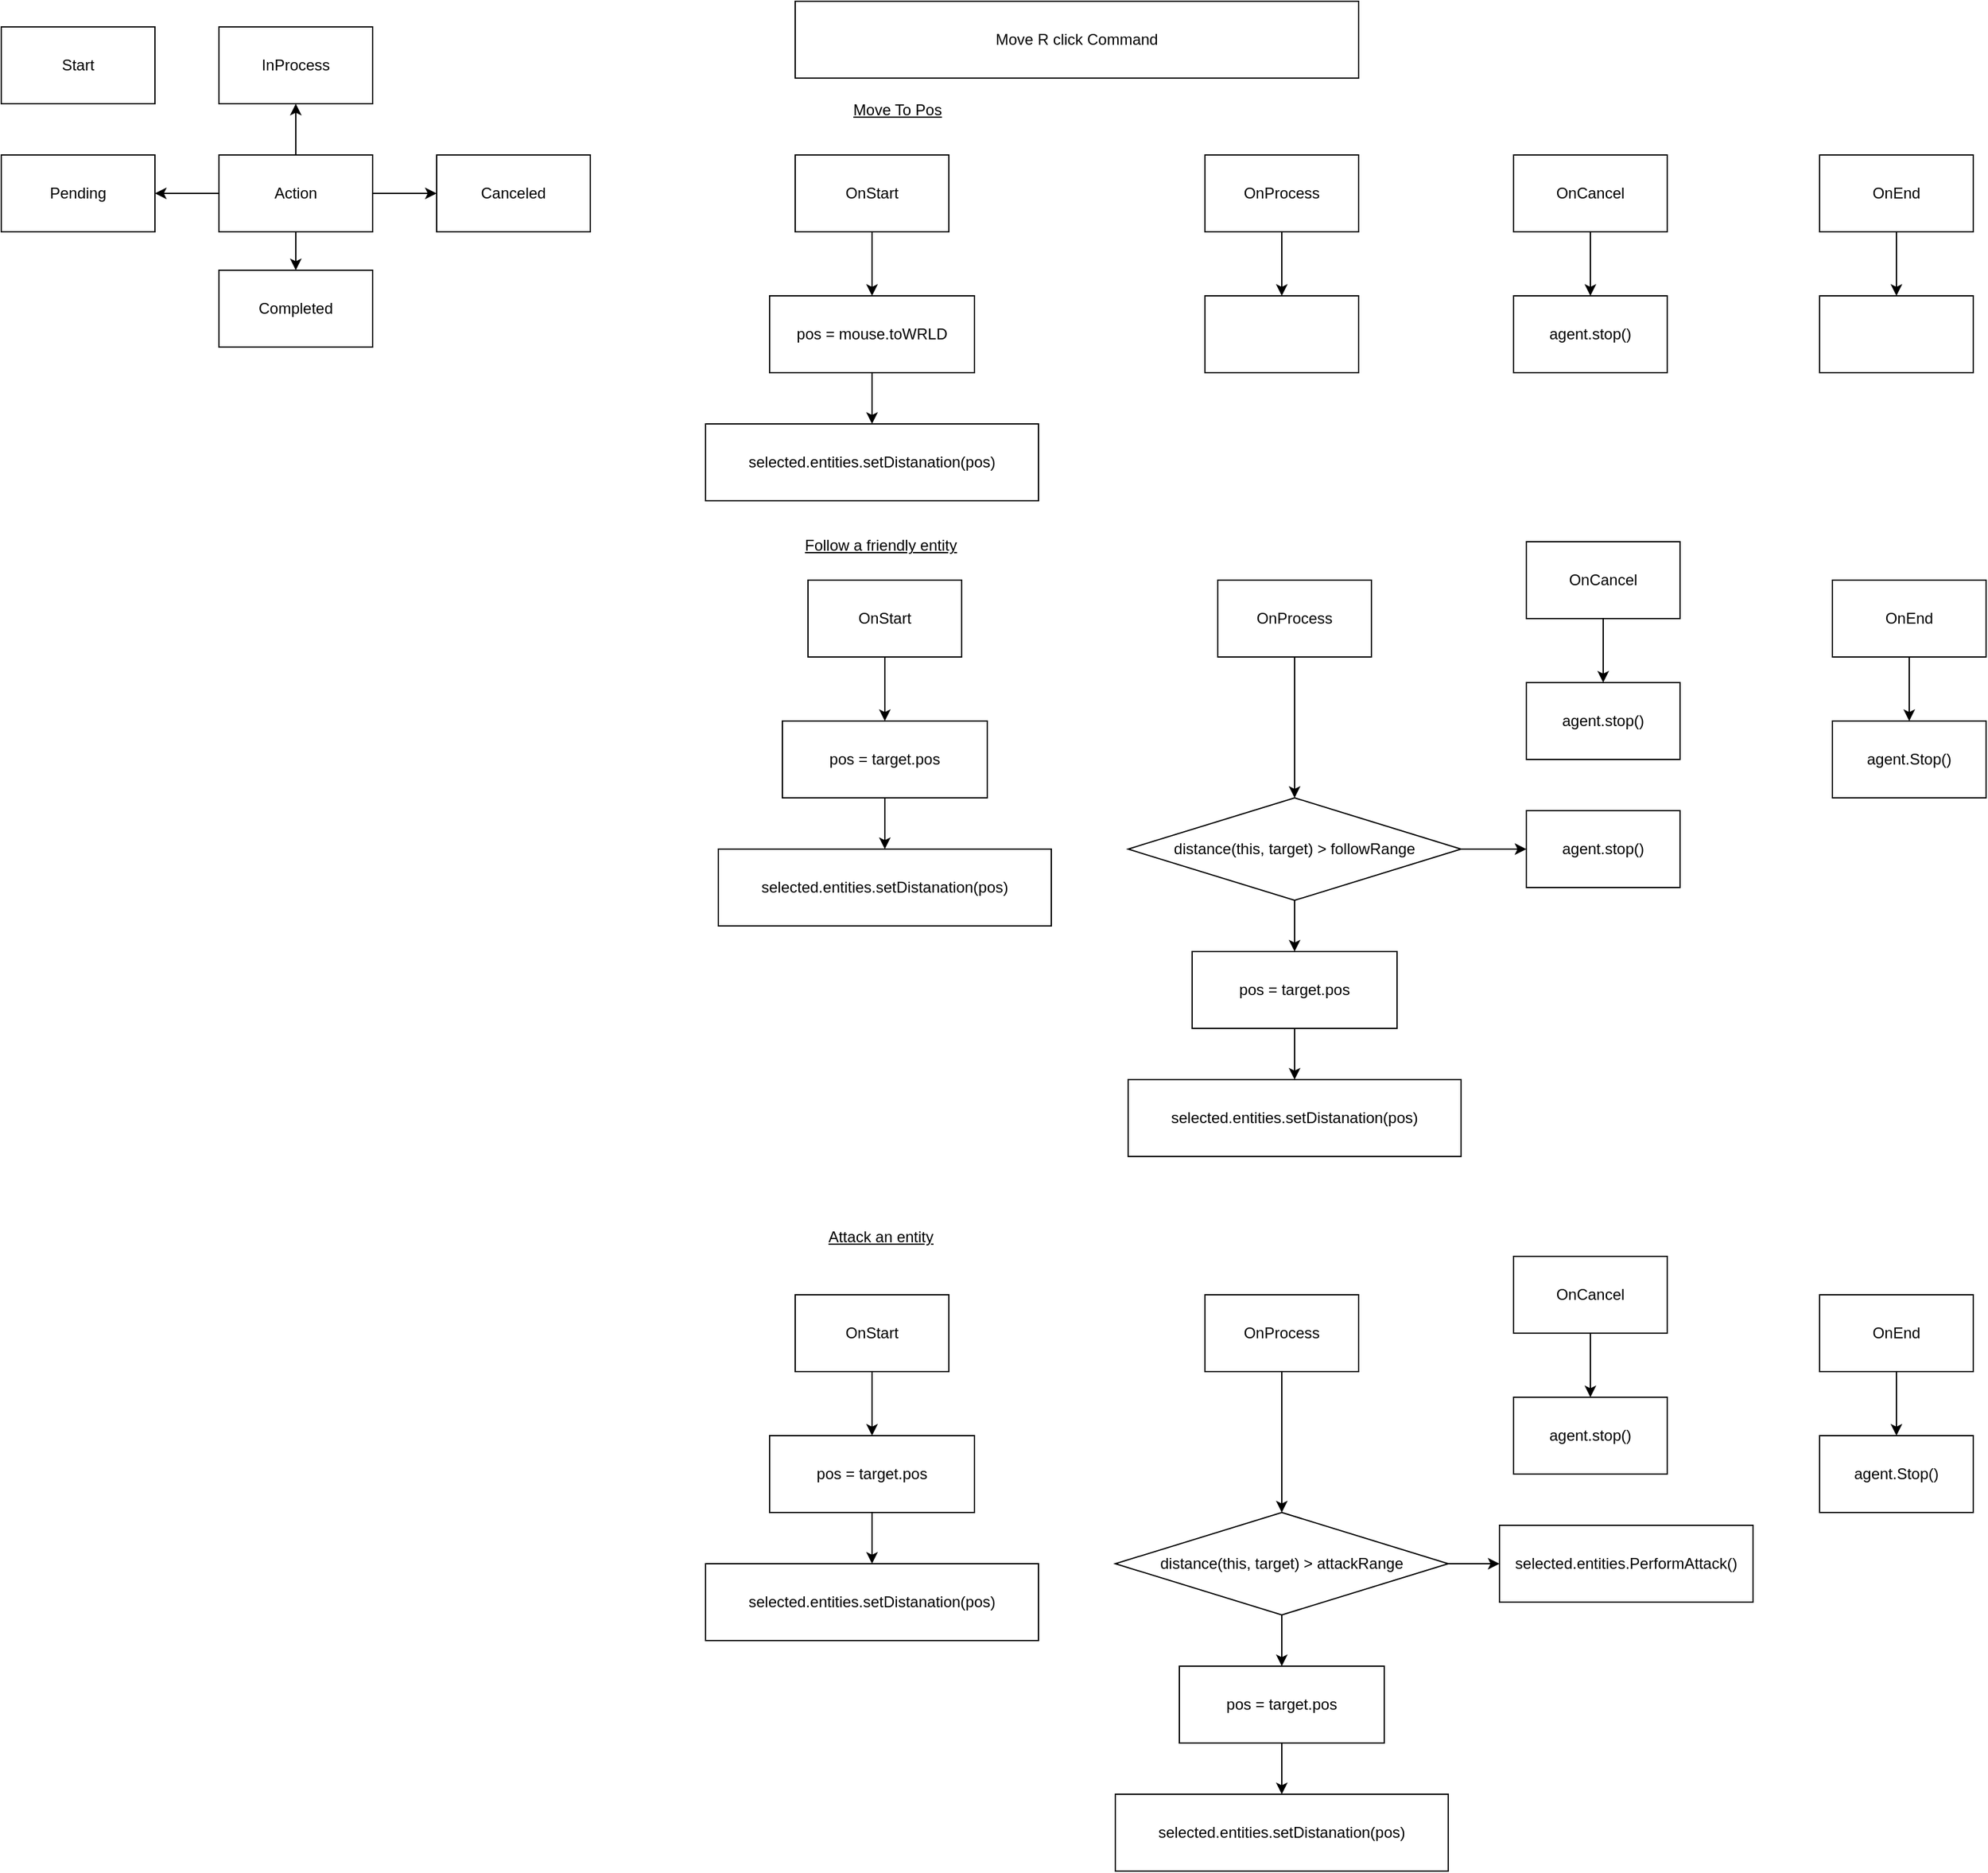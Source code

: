 <mxfile version="21.6.8" type="device" pages="4">
  <diagram name="Страница — 1" id="0CS6aVgDe7TLkQAMkDTk">
    <mxGraphModel dx="1206" dy="750" grid="1" gridSize="10" guides="1" tooltips="1" connect="1" arrows="1" fold="1" page="1" pageScale="1" pageWidth="827" pageHeight="1169" math="0" shadow="0">
      <root>
        <mxCell id="0" />
        <mxCell id="1" parent="0" />
        <mxCell id="WHbIdoZ8hHeM2JxacMuR-3" style="edgeStyle=orthogonalEdgeStyle;rounded=0;orthogonalLoop=1;jettySize=auto;html=1;entryX=0.5;entryY=0;entryDx=0;entryDy=0;" parent="1" source="WHbIdoZ8hHeM2JxacMuR-1" target="WHbIdoZ8hHeM2JxacMuR-2" edge="1">
          <mxGeometry relative="1" as="geometry" />
        </mxCell>
        <mxCell id="WHbIdoZ8hHeM2JxacMuR-5" style="edgeStyle=orthogonalEdgeStyle;rounded=0;orthogonalLoop=1;jettySize=auto;html=1;entryX=0;entryY=0.5;entryDx=0;entryDy=0;" parent="1" source="WHbIdoZ8hHeM2JxacMuR-1" target="WHbIdoZ8hHeM2JxacMuR-4" edge="1">
          <mxGeometry relative="1" as="geometry" />
        </mxCell>
        <mxCell id="WHbIdoZ8hHeM2JxacMuR-7" style="edgeStyle=orthogonalEdgeStyle;rounded=0;orthogonalLoop=1;jettySize=auto;html=1;entryX=1;entryY=0.5;entryDx=0;entryDy=0;" parent="1" source="WHbIdoZ8hHeM2JxacMuR-1" target="WHbIdoZ8hHeM2JxacMuR-6" edge="1">
          <mxGeometry relative="1" as="geometry" />
        </mxCell>
        <mxCell id="WHbIdoZ8hHeM2JxacMuR-9" style="edgeStyle=orthogonalEdgeStyle;rounded=0;orthogonalLoop=1;jettySize=auto;html=1;entryX=0.5;entryY=1;entryDx=0;entryDy=0;" parent="1" source="WHbIdoZ8hHeM2JxacMuR-1" target="WHbIdoZ8hHeM2JxacMuR-8" edge="1">
          <mxGeometry relative="1" as="geometry" />
        </mxCell>
        <mxCell id="WHbIdoZ8hHeM2JxacMuR-1" value="Action" style="rounded=0;whiteSpace=wrap;html=1;" parent="1" vertex="1">
          <mxGeometry x="230" y="140" width="120" height="60" as="geometry" />
        </mxCell>
        <mxCell id="WHbIdoZ8hHeM2JxacMuR-2" value="Completed" style="rounded=0;whiteSpace=wrap;html=1;" parent="1" vertex="1">
          <mxGeometry x="230" y="230" width="120" height="60" as="geometry" />
        </mxCell>
        <mxCell id="WHbIdoZ8hHeM2JxacMuR-4" value="Canceled" style="rounded=0;whiteSpace=wrap;html=1;" parent="1" vertex="1">
          <mxGeometry x="400" y="140" width="120" height="60" as="geometry" />
        </mxCell>
        <mxCell id="WHbIdoZ8hHeM2JxacMuR-6" value="Pending" style="rounded=0;whiteSpace=wrap;html=1;" parent="1" vertex="1">
          <mxGeometry x="60" y="140" width="120" height="60" as="geometry" />
        </mxCell>
        <mxCell id="WHbIdoZ8hHeM2JxacMuR-8" value="InProcess" style="rounded=0;whiteSpace=wrap;html=1;" parent="1" vertex="1">
          <mxGeometry x="230" y="40" width="120" height="60" as="geometry" />
        </mxCell>
        <mxCell id="WHbIdoZ8hHeM2JxacMuR-10" value="Start" style="rounded=0;whiteSpace=wrap;html=1;" parent="1" vertex="1">
          <mxGeometry x="60" y="40" width="120" height="60" as="geometry" />
        </mxCell>
        <mxCell id="WHbIdoZ8hHeM2JxacMuR-13" value="" style="edgeStyle=orthogonalEdgeStyle;rounded=0;orthogonalLoop=1;jettySize=auto;html=1;exitX=0.5;exitY=1;exitDx=0;exitDy=0;" parent="1" source="WHbIdoZ8hHeM2JxacMuR-18" target="WHbIdoZ8hHeM2JxacMuR-12" edge="1">
          <mxGeometry relative="1" as="geometry" />
        </mxCell>
        <mxCell id="WHbIdoZ8hHeM2JxacMuR-11" value="Move R click Command" style="rounded=0;whiteSpace=wrap;html=1;" parent="1" vertex="1">
          <mxGeometry x="680" y="20" width="440" height="60" as="geometry" />
        </mxCell>
        <mxCell id="WHbIdoZ8hHeM2JxacMuR-15" value="" style="edgeStyle=orthogonalEdgeStyle;rounded=0;orthogonalLoop=1;jettySize=auto;html=1;" parent="1" source="WHbIdoZ8hHeM2JxacMuR-12" target="WHbIdoZ8hHeM2JxacMuR-14" edge="1">
          <mxGeometry relative="1" as="geometry" />
        </mxCell>
        <mxCell id="WHbIdoZ8hHeM2JxacMuR-12" value="pos = mouse.toWRLD" style="whiteSpace=wrap;html=1;rounded=0;" parent="1" vertex="1">
          <mxGeometry x="660" y="250" width="160" height="60" as="geometry" />
        </mxCell>
        <mxCell id="WHbIdoZ8hHeM2JxacMuR-14" value="selected.entities.setDistanation(pos)" style="whiteSpace=wrap;html=1;rounded=0;" parent="1" vertex="1">
          <mxGeometry x="610" y="350" width="260" height="60" as="geometry" />
        </mxCell>
        <mxCell id="WHbIdoZ8hHeM2JxacMuR-18" value="OnStart" style="rounded=0;whiteSpace=wrap;html=1;" parent="1" vertex="1">
          <mxGeometry x="680" y="140" width="120" height="60" as="geometry" />
        </mxCell>
        <mxCell id="WHbIdoZ8hHeM2JxacMuR-22" value="" style="edgeStyle=orthogonalEdgeStyle;rounded=0;orthogonalLoop=1;jettySize=auto;html=1;" parent="1" source="WHbIdoZ8hHeM2JxacMuR-20" target="WHbIdoZ8hHeM2JxacMuR-21" edge="1">
          <mxGeometry relative="1" as="geometry" />
        </mxCell>
        <mxCell id="WHbIdoZ8hHeM2JxacMuR-20" value="OnProcess" style="rounded=0;whiteSpace=wrap;html=1;" parent="1" vertex="1">
          <mxGeometry x="1000" y="140" width="120" height="60" as="geometry" />
        </mxCell>
        <mxCell id="WHbIdoZ8hHeM2JxacMuR-21" value="" style="rounded=0;whiteSpace=wrap;html=1;" parent="1" vertex="1">
          <mxGeometry x="1000" y="250" width="120" height="60" as="geometry" />
        </mxCell>
        <mxCell id="WHbIdoZ8hHeM2JxacMuR-28" value="" style="edgeStyle=orthogonalEdgeStyle;rounded=0;orthogonalLoop=1;jettySize=auto;html=1;" parent="1" source="WHbIdoZ8hHeM2JxacMuR-23" target="WHbIdoZ8hHeM2JxacMuR-27" edge="1">
          <mxGeometry relative="1" as="geometry" />
        </mxCell>
        <mxCell id="WHbIdoZ8hHeM2JxacMuR-23" value="OnEnd" style="rounded=0;whiteSpace=wrap;html=1;" parent="1" vertex="1">
          <mxGeometry x="1480" y="140" width="120" height="60" as="geometry" />
        </mxCell>
        <mxCell id="WHbIdoZ8hHeM2JxacMuR-26" value="" style="edgeStyle=orthogonalEdgeStyle;rounded=0;orthogonalLoop=1;jettySize=auto;html=1;" parent="1" source="WHbIdoZ8hHeM2JxacMuR-24" target="WHbIdoZ8hHeM2JxacMuR-25" edge="1">
          <mxGeometry relative="1" as="geometry" />
        </mxCell>
        <mxCell id="WHbIdoZ8hHeM2JxacMuR-24" value="OnCancel" style="rounded=0;whiteSpace=wrap;html=1;" parent="1" vertex="1">
          <mxGeometry x="1241" y="140" width="120" height="60" as="geometry" />
        </mxCell>
        <mxCell id="WHbIdoZ8hHeM2JxacMuR-25" value="agent.stop()" style="rounded=0;whiteSpace=wrap;html=1;" parent="1" vertex="1">
          <mxGeometry x="1241" y="250" width="120" height="60" as="geometry" />
        </mxCell>
        <mxCell id="WHbIdoZ8hHeM2JxacMuR-27" value="" style="rounded=0;whiteSpace=wrap;html=1;" parent="1" vertex="1">
          <mxGeometry x="1480" y="250" width="120" height="60" as="geometry" />
        </mxCell>
        <mxCell id="WHbIdoZ8hHeM2JxacMuR-29" value="" style="edgeStyle=orthogonalEdgeStyle;rounded=0;orthogonalLoop=1;jettySize=auto;html=1;exitX=0.5;exitY=1;exitDx=0;exitDy=0;" parent="1" source="WHbIdoZ8hHeM2JxacMuR-33" target="WHbIdoZ8hHeM2JxacMuR-31" edge="1">
          <mxGeometry relative="1" as="geometry" />
        </mxCell>
        <mxCell id="WHbIdoZ8hHeM2JxacMuR-30" value="" style="edgeStyle=orthogonalEdgeStyle;rounded=0;orthogonalLoop=1;jettySize=auto;html=1;" parent="1" source="WHbIdoZ8hHeM2JxacMuR-31" target="WHbIdoZ8hHeM2JxacMuR-32" edge="1">
          <mxGeometry relative="1" as="geometry" />
        </mxCell>
        <mxCell id="WHbIdoZ8hHeM2JxacMuR-31" value="pos = target.pos" style="whiteSpace=wrap;html=1;rounded=0;" parent="1" vertex="1">
          <mxGeometry x="660" y="1140" width="160" height="60" as="geometry" />
        </mxCell>
        <mxCell id="WHbIdoZ8hHeM2JxacMuR-32" value="selected.entities.setDistanation(pos)" style="whiteSpace=wrap;html=1;rounded=0;" parent="1" vertex="1">
          <mxGeometry x="610" y="1240" width="260" height="60" as="geometry" />
        </mxCell>
        <mxCell id="WHbIdoZ8hHeM2JxacMuR-33" value="OnStart" style="rounded=0;whiteSpace=wrap;html=1;" parent="1" vertex="1">
          <mxGeometry x="680" y="1030" width="120" height="60" as="geometry" />
        </mxCell>
        <mxCell id="WHbIdoZ8hHeM2JxacMuR-48" style="edgeStyle=orthogonalEdgeStyle;rounded=0;orthogonalLoop=1;jettySize=auto;html=1;entryX=0.5;entryY=0;entryDx=0;entryDy=0;" parent="1" source="WHbIdoZ8hHeM2JxacMuR-35" target="WHbIdoZ8hHeM2JxacMuR-46" edge="1">
          <mxGeometry relative="1" as="geometry" />
        </mxCell>
        <mxCell id="WHbIdoZ8hHeM2JxacMuR-35" value="OnProcess" style="rounded=0;whiteSpace=wrap;html=1;" parent="1" vertex="1">
          <mxGeometry x="1000" y="1030" width="120" height="60" as="geometry" />
        </mxCell>
        <mxCell id="WHbIdoZ8hHeM2JxacMuR-36" value="selected.entities.setDistanation(pos)" style="rounded=0;whiteSpace=wrap;html=1;" parent="1" vertex="1">
          <mxGeometry x="930" y="1420" width="260" height="60" as="geometry" />
        </mxCell>
        <mxCell id="WHbIdoZ8hHeM2JxacMuR-37" value="" style="edgeStyle=orthogonalEdgeStyle;rounded=0;orthogonalLoop=1;jettySize=auto;html=1;" parent="1" source="WHbIdoZ8hHeM2JxacMuR-38" target="WHbIdoZ8hHeM2JxacMuR-42" edge="1">
          <mxGeometry relative="1" as="geometry" />
        </mxCell>
        <mxCell id="WHbIdoZ8hHeM2JxacMuR-38" value="OnEnd" style="rounded=0;whiteSpace=wrap;html=1;" parent="1" vertex="1">
          <mxGeometry x="1480" y="1030" width="120" height="60" as="geometry" />
        </mxCell>
        <mxCell id="WHbIdoZ8hHeM2JxacMuR-39" value="" style="edgeStyle=orthogonalEdgeStyle;rounded=0;orthogonalLoop=1;jettySize=auto;html=1;" parent="1" source="WHbIdoZ8hHeM2JxacMuR-40" target="WHbIdoZ8hHeM2JxacMuR-41" edge="1">
          <mxGeometry relative="1" as="geometry" />
        </mxCell>
        <mxCell id="WHbIdoZ8hHeM2JxacMuR-40" value="OnCancel" style="rounded=0;whiteSpace=wrap;html=1;" parent="1" vertex="1">
          <mxGeometry x="1241" y="1000" width="120" height="60" as="geometry" />
        </mxCell>
        <mxCell id="WHbIdoZ8hHeM2JxacMuR-41" value="agent.stop()" style="rounded=0;whiteSpace=wrap;html=1;" parent="1" vertex="1">
          <mxGeometry x="1241" y="1110" width="120" height="60" as="geometry" />
        </mxCell>
        <mxCell id="WHbIdoZ8hHeM2JxacMuR-42" value="agent.Stop()" style="rounded=0;whiteSpace=wrap;html=1;" parent="1" vertex="1">
          <mxGeometry x="1480" y="1140" width="120" height="60" as="geometry" />
        </mxCell>
        <mxCell id="WHbIdoZ8hHeM2JxacMuR-45" value="" style="edgeStyle=orthogonalEdgeStyle;rounded=0;orthogonalLoop=1;jettySize=auto;html=1;" parent="1" source="WHbIdoZ8hHeM2JxacMuR-43" target="WHbIdoZ8hHeM2JxacMuR-36" edge="1">
          <mxGeometry relative="1" as="geometry" />
        </mxCell>
        <mxCell id="WHbIdoZ8hHeM2JxacMuR-43" value="pos = target.pos" style="whiteSpace=wrap;html=1;rounded=0;" parent="1" vertex="1">
          <mxGeometry x="980" y="1320" width="160" height="60" as="geometry" />
        </mxCell>
        <mxCell id="WHbIdoZ8hHeM2JxacMuR-47" style="edgeStyle=orthogonalEdgeStyle;rounded=0;orthogonalLoop=1;jettySize=auto;html=1;entryX=0.5;entryY=0;entryDx=0;entryDy=0;" parent="1" source="WHbIdoZ8hHeM2JxacMuR-46" target="WHbIdoZ8hHeM2JxacMuR-43" edge="1">
          <mxGeometry relative="1" as="geometry" />
        </mxCell>
        <mxCell id="WHbIdoZ8hHeM2JxacMuR-50" value="" style="edgeStyle=orthogonalEdgeStyle;rounded=0;orthogonalLoop=1;jettySize=auto;html=1;" parent="1" source="WHbIdoZ8hHeM2JxacMuR-46" target="WHbIdoZ8hHeM2JxacMuR-49" edge="1">
          <mxGeometry relative="1" as="geometry" />
        </mxCell>
        <mxCell id="WHbIdoZ8hHeM2JxacMuR-46" value="distance(this, target) &amp;gt; attackRange" style="rhombus;whiteSpace=wrap;html=1;" parent="1" vertex="1">
          <mxGeometry x="930" y="1200" width="260" height="80" as="geometry" />
        </mxCell>
        <mxCell id="WHbIdoZ8hHeM2JxacMuR-49" value="selected.entities.PerformAttack()" style="whiteSpace=wrap;html=1;" parent="1" vertex="1">
          <mxGeometry x="1230" y="1210" width="198" height="60" as="geometry" />
        </mxCell>
        <mxCell id="WHbIdoZ8hHeM2JxacMuR-55" value="" style="edgeStyle=orthogonalEdgeStyle;rounded=0;orthogonalLoop=1;jettySize=auto;html=1;exitX=0.5;exitY=1;exitDx=0;exitDy=0;" parent="1" source="WHbIdoZ8hHeM2JxacMuR-59" target="WHbIdoZ8hHeM2JxacMuR-57" edge="1">
          <mxGeometry relative="1" as="geometry" />
        </mxCell>
        <mxCell id="WHbIdoZ8hHeM2JxacMuR-56" value="" style="edgeStyle=orthogonalEdgeStyle;rounded=0;orthogonalLoop=1;jettySize=auto;html=1;" parent="1" source="WHbIdoZ8hHeM2JxacMuR-57" target="WHbIdoZ8hHeM2JxacMuR-58" edge="1">
          <mxGeometry relative="1" as="geometry" />
        </mxCell>
        <mxCell id="WHbIdoZ8hHeM2JxacMuR-57" value="pos = target.pos" style="whiteSpace=wrap;html=1;rounded=0;" parent="1" vertex="1">
          <mxGeometry x="670" y="582" width="160" height="60" as="geometry" />
        </mxCell>
        <mxCell id="WHbIdoZ8hHeM2JxacMuR-58" value="selected.entities.setDistanation(pos)" style="whiteSpace=wrap;html=1;rounded=0;" parent="1" vertex="1">
          <mxGeometry x="620" y="682" width="260" height="60" as="geometry" />
        </mxCell>
        <mxCell id="WHbIdoZ8hHeM2JxacMuR-59" value="OnStart" style="rounded=0;whiteSpace=wrap;html=1;" parent="1" vertex="1">
          <mxGeometry x="690" y="472" width="120" height="60" as="geometry" />
        </mxCell>
        <mxCell id="WHbIdoZ8hHeM2JxacMuR-60" style="edgeStyle=orthogonalEdgeStyle;rounded=0;orthogonalLoop=1;jettySize=auto;html=1;entryX=0.5;entryY=0;entryDx=0;entryDy=0;" parent="1" source="WHbIdoZ8hHeM2JxacMuR-61" target="WHbIdoZ8hHeM2JxacMuR-73" edge="1">
          <mxGeometry relative="1" as="geometry" />
        </mxCell>
        <mxCell id="WHbIdoZ8hHeM2JxacMuR-61" value="OnProcess" style="rounded=0;whiteSpace=wrap;html=1;" parent="1" vertex="1">
          <mxGeometry x="1010" y="472" width="120" height="60" as="geometry" />
        </mxCell>
        <mxCell id="WHbIdoZ8hHeM2JxacMuR-62" value="selected.entities.setDistanation(pos)" style="rounded=0;whiteSpace=wrap;html=1;" parent="1" vertex="1">
          <mxGeometry x="940" y="862" width="260" height="60" as="geometry" />
        </mxCell>
        <mxCell id="WHbIdoZ8hHeM2JxacMuR-63" value="" style="edgeStyle=orthogonalEdgeStyle;rounded=0;orthogonalLoop=1;jettySize=auto;html=1;" parent="1" source="WHbIdoZ8hHeM2JxacMuR-64" target="WHbIdoZ8hHeM2JxacMuR-68" edge="1">
          <mxGeometry relative="1" as="geometry" />
        </mxCell>
        <mxCell id="WHbIdoZ8hHeM2JxacMuR-64" value="OnEnd" style="rounded=0;whiteSpace=wrap;html=1;" parent="1" vertex="1">
          <mxGeometry x="1490" y="472" width="120" height="60" as="geometry" />
        </mxCell>
        <mxCell id="WHbIdoZ8hHeM2JxacMuR-65" value="" style="edgeStyle=orthogonalEdgeStyle;rounded=0;orthogonalLoop=1;jettySize=auto;html=1;" parent="1" source="WHbIdoZ8hHeM2JxacMuR-66" target="WHbIdoZ8hHeM2JxacMuR-67" edge="1">
          <mxGeometry relative="1" as="geometry" />
        </mxCell>
        <mxCell id="WHbIdoZ8hHeM2JxacMuR-66" value="OnCancel" style="rounded=0;whiteSpace=wrap;html=1;" parent="1" vertex="1">
          <mxGeometry x="1251" y="442" width="120" height="60" as="geometry" />
        </mxCell>
        <mxCell id="WHbIdoZ8hHeM2JxacMuR-67" value="agent.stop()" style="rounded=0;whiteSpace=wrap;html=1;" parent="1" vertex="1">
          <mxGeometry x="1251" y="552" width="120" height="60" as="geometry" />
        </mxCell>
        <mxCell id="WHbIdoZ8hHeM2JxacMuR-68" value="agent.Stop()" style="rounded=0;whiteSpace=wrap;html=1;" parent="1" vertex="1">
          <mxGeometry x="1490" y="582" width="120" height="60" as="geometry" />
        </mxCell>
        <mxCell id="WHbIdoZ8hHeM2JxacMuR-69" value="" style="edgeStyle=orthogonalEdgeStyle;rounded=0;orthogonalLoop=1;jettySize=auto;html=1;" parent="1" source="WHbIdoZ8hHeM2JxacMuR-70" target="WHbIdoZ8hHeM2JxacMuR-62" edge="1">
          <mxGeometry relative="1" as="geometry" />
        </mxCell>
        <mxCell id="WHbIdoZ8hHeM2JxacMuR-70" value="pos = target.pos" style="whiteSpace=wrap;html=1;rounded=0;" parent="1" vertex="1">
          <mxGeometry x="990" y="762" width="160" height="60" as="geometry" />
        </mxCell>
        <mxCell id="WHbIdoZ8hHeM2JxacMuR-71" style="edgeStyle=orthogonalEdgeStyle;rounded=0;orthogonalLoop=1;jettySize=auto;html=1;entryX=0.5;entryY=0;entryDx=0;entryDy=0;" parent="1" source="WHbIdoZ8hHeM2JxacMuR-73" target="WHbIdoZ8hHeM2JxacMuR-70" edge="1">
          <mxGeometry relative="1" as="geometry" />
        </mxCell>
        <mxCell id="WHbIdoZ8hHeM2JxacMuR-72" value="" style="edgeStyle=orthogonalEdgeStyle;rounded=0;orthogonalLoop=1;jettySize=auto;html=1;" parent="1" source="WHbIdoZ8hHeM2JxacMuR-73" target="WHbIdoZ8hHeM2JxacMuR-74" edge="1">
          <mxGeometry relative="1" as="geometry" />
        </mxCell>
        <mxCell id="WHbIdoZ8hHeM2JxacMuR-73" value="distance(this, target) &amp;gt; followRange" style="rhombus;whiteSpace=wrap;html=1;" parent="1" vertex="1">
          <mxGeometry x="940" y="642" width="260" height="80" as="geometry" />
        </mxCell>
        <mxCell id="WHbIdoZ8hHeM2JxacMuR-74" value="agent.stop()" style="whiteSpace=wrap;html=1;" parent="1" vertex="1">
          <mxGeometry x="1251" y="652" width="120" height="60" as="geometry" />
        </mxCell>
        <mxCell id="WHbIdoZ8hHeM2JxacMuR-76" value="&lt;u&gt;Move To Pos&lt;/u&gt;" style="text;html=1;strokeColor=none;fillColor=none;align=center;verticalAlign=middle;whiteSpace=wrap;rounded=0;glass=0;shadow=0;" parent="1" vertex="1">
          <mxGeometry x="680" y="90" width="160" height="30" as="geometry" />
        </mxCell>
        <mxCell id="WHbIdoZ8hHeM2JxacMuR-77" value="&lt;u&gt;Follow a friendly entity&lt;/u&gt;" style="text;html=1;strokeColor=none;fillColor=none;align=center;verticalAlign=middle;whiteSpace=wrap;rounded=0;glass=0;shadow=0;" parent="1" vertex="1">
          <mxGeometry x="667" y="430" width="160" height="30" as="geometry" />
        </mxCell>
        <mxCell id="WHbIdoZ8hHeM2JxacMuR-78" value="&lt;u&gt;Attack an entity&lt;/u&gt;" style="text;html=1;strokeColor=none;fillColor=none;align=center;verticalAlign=middle;whiteSpace=wrap;rounded=0;glass=0;shadow=0;" parent="1" vertex="1">
          <mxGeometry x="667" y="970" width="160" height="30" as="geometry" />
        </mxCell>
      </root>
    </mxGraphModel>
  </diagram>
  <diagram id="wwnZzSAJYGxHa0kfWmMJ" name="Страница — 2">
    <mxGraphModel dx="1221" dy="765" grid="1" gridSize="10" guides="1" tooltips="1" connect="1" arrows="1" fold="1" page="1" pageScale="1" pageWidth="827" pageHeight="1169" math="0" shadow="0">
      <root>
        <mxCell id="0" />
        <mxCell id="1" parent="0" />
        <mxCell id="u9uwZatgOSRAyrDssE4s-1" value="Entity" style="swimlane;fontStyle=1;align=center;verticalAlign=top;childLayout=stackLayout;horizontal=1;startSize=26;horizontalStack=0;resizeParent=1;resizeParentMax=0;resizeLast=0;collapsible=1;marginBottom=0;whiteSpace=wrap;html=1;" vertex="1" parent="1">
          <mxGeometry x="390" y="340" width="160" height="86" as="geometry" />
        </mxCell>
        <mxCell id="u9uwZatgOSRAyrDssE4s-2" value="+ field: type" style="text;strokeColor=none;fillColor=none;align=left;verticalAlign=top;spacingLeft=4;spacingRight=4;overflow=hidden;rotatable=0;points=[[0,0.5],[1,0.5]];portConstraint=eastwest;whiteSpace=wrap;html=1;" vertex="1" parent="u9uwZatgOSRAyrDssE4s-1">
          <mxGeometry y="26" width="160" height="26" as="geometry" />
        </mxCell>
        <mxCell id="u9uwZatgOSRAyrDssE4s-3" value="" style="line;strokeWidth=1;fillColor=none;align=left;verticalAlign=middle;spacingTop=-1;spacingLeft=3;spacingRight=3;rotatable=0;labelPosition=right;points=[];portConstraint=eastwest;strokeColor=inherit;" vertex="1" parent="u9uwZatgOSRAyrDssE4s-1">
          <mxGeometry y="52" width="160" height="8" as="geometry" />
        </mxCell>
        <mxCell id="u9uwZatgOSRAyrDssE4s-4" value="+ method(type): type" style="text;strokeColor=none;fillColor=none;align=left;verticalAlign=top;spacingLeft=4;spacingRight=4;overflow=hidden;rotatable=0;points=[[0,0.5],[1,0.5]];portConstraint=eastwest;whiteSpace=wrap;html=1;" vertex="1" parent="u9uwZatgOSRAyrDssE4s-1">
          <mxGeometry y="60" width="160" height="26" as="geometry" />
        </mxCell>
        <mxCell id="u9uwZatgOSRAyrDssE4s-5" value="1" style="endArrow=open;html=1;endSize=12;startArrow=diamondThin;startSize=14;startFill=1;edgeStyle=orthogonalEdgeStyle;align=left;verticalAlign=bottom;rounded=0;" edge="1" parent="1" source="u9uwZatgOSRAyrDssE4s-1" target="u9uwZatgOSRAyrDssE4s-10">
          <mxGeometry x="-0.889" y="-7" relative="1" as="geometry">
            <mxPoint x="300" y="268" as="sourcePoint" />
            <mxPoint x="250" y="100" as="targetPoint" />
            <Array as="points">
              <mxPoint x="280" y="155" />
              <mxPoint x="280" y="148" />
            </Array>
            <mxPoint as="offset" />
          </mxGeometry>
        </mxCell>
        <mxCell id="u9uwZatgOSRAyrDssE4s-10" value="Stats" style="swimlane;fontStyle=0;childLayout=stackLayout;horizontal=1;startSize=26;fillColor=none;horizontalStack=0;resizeParent=1;resizeParentMax=0;resizeLast=0;collapsible=1;marginBottom=0;whiteSpace=wrap;html=1;" vertex="1" parent="1">
          <mxGeometry x="20" y="340" width="140" height="104" as="geometry" />
        </mxCell>
        <mxCell id="u9uwZatgOSRAyrDssE4s-11" value="+ field: type" style="text;strokeColor=none;fillColor=none;align=left;verticalAlign=top;spacingLeft=4;spacingRight=4;overflow=hidden;rotatable=0;points=[[0,0.5],[1,0.5]];portConstraint=eastwest;whiteSpace=wrap;html=1;" vertex="1" parent="u9uwZatgOSRAyrDssE4s-10">
          <mxGeometry y="26" width="140" height="26" as="geometry" />
        </mxCell>
        <mxCell id="u9uwZatgOSRAyrDssE4s-12" value="+ field: type" style="text;strokeColor=none;fillColor=none;align=left;verticalAlign=top;spacingLeft=4;spacingRight=4;overflow=hidden;rotatable=0;points=[[0,0.5],[1,0.5]];portConstraint=eastwest;whiteSpace=wrap;html=1;" vertex="1" parent="u9uwZatgOSRAyrDssE4s-10">
          <mxGeometry y="52" width="140" height="26" as="geometry" />
        </mxCell>
        <mxCell id="u9uwZatgOSRAyrDssE4s-13" value="+ field: type" style="text;strokeColor=none;fillColor=none;align=left;verticalAlign=top;spacingLeft=4;spacingRight=4;overflow=hidden;rotatable=0;points=[[0,0.5],[1,0.5]];portConstraint=eastwest;whiteSpace=wrap;html=1;" vertex="1" parent="u9uwZatgOSRAyrDssE4s-10">
          <mxGeometry y="78" width="140" height="26" as="geometry" />
        </mxCell>
        <mxCell id="f7jLEnil-corrRQRoGXD-1" value="Extends" style="endArrow=block;endSize=16;endFill=0;html=1;rounded=0;" edge="1" parent="1" source="f7jLEnil-corrRQRoGXD-2" target="u9uwZatgOSRAyrDssE4s-1">
          <mxGeometry width="160" relative="1" as="geometry">
            <mxPoint x="760" y="150" as="sourcePoint" />
            <mxPoint x="780" y="160" as="targetPoint" />
          </mxGeometry>
        </mxCell>
        <mxCell id="f7jLEnil-corrRQRoGXD-2" value="Hero" style="swimlane;fontStyle=1;align=center;verticalAlign=top;childLayout=stackLayout;horizontal=1;startSize=26;horizontalStack=0;resizeParent=1;resizeParentMax=0;resizeLast=0;collapsible=1;marginBottom=0;whiteSpace=wrap;html=1;" vertex="1" parent="1">
          <mxGeometry x="700" y="140" width="160" height="86" as="geometry" />
        </mxCell>
        <mxCell id="f7jLEnil-corrRQRoGXD-3" value="+ field: type" style="text;strokeColor=none;fillColor=none;align=left;verticalAlign=top;spacingLeft=4;spacingRight=4;overflow=hidden;rotatable=0;points=[[0,0.5],[1,0.5]];portConstraint=eastwest;whiteSpace=wrap;html=1;" vertex="1" parent="f7jLEnil-corrRQRoGXD-2">
          <mxGeometry y="26" width="160" height="26" as="geometry" />
        </mxCell>
        <mxCell id="f7jLEnil-corrRQRoGXD-4" value="" style="line;strokeWidth=1;fillColor=none;align=left;verticalAlign=middle;spacingTop=-1;spacingLeft=3;spacingRight=3;rotatable=0;labelPosition=right;points=[];portConstraint=eastwest;strokeColor=inherit;" vertex="1" parent="f7jLEnil-corrRQRoGXD-2">
          <mxGeometry y="52" width="160" height="8" as="geometry" />
        </mxCell>
        <mxCell id="f7jLEnil-corrRQRoGXD-5" value="+ method(type): type" style="text;strokeColor=none;fillColor=none;align=left;verticalAlign=top;spacingLeft=4;spacingRight=4;overflow=hidden;rotatable=0;points=[[0,0.5],[1,0.5]];portConstraint=eastwest;whiteSpace=wrap;html=1;" vertex="1" parent="f7jLEnil-corrRQRoGXD-2">
          <mxGeometry y="60" width="160" height="26" as="geometry" />
        </mxCell>
        <mxCell id="f7jLEnil-corrRQRoGXD-6" value="Creep" style="swimlane;fontStyle=1;align=center;verticalAlign=top;childLayout=stackLayout;horizontal=1;startSize=26;horizontalStack=0;resizeParent=1;resizeParentMax=0;resizeLast=0;collapsible=1;marginBottom=0;whiteSpace=wrap;html=1;" vertex="1" parent="1">
          <mxGeometry x="700" y="270" width="160" height="86" as="geometry" />
        </mxCell>
        <mxCell id="f7jLEnil-corrRQRoGXD-7" value="+ field: type" style="text;strokeColor=none;fillColor=none;align=left;verticalAlign=top;spacingLeft=4;spacingRight=4;overflow=hidden;rotatable=0;points=[[0,0.5],[1,0.5]];portConstraint=eastwest;whiteSpace=wrap;html=1;" vertex="1" parent="f7jLEnil-corrRQRoGXD-6">
          <mxGeometry y="26" width="160" height="26" as="geometry" />
        </mxCell>
        <mxCell id="f7jLEnil-corrRQRoGXD-8" value="" style="line;strokeWidth=1;fillColor=none;align=left;verticalAlign=middle;spacingTop=-1;spacingLeft=3;spacingRight=3;rotatable=0;labelPosition=right;points=[];portConstraint=eastwest;strokeColor=inherit;" vertex="1" parent="f7jLEnil-corrRQRoGXD-6">
          <mxGeometry y="52" width="160" height="8" as="geometry" />
        </mxCell>
        <mxCell id="f7jLEnil-corrRQRoGXD-9" value="+ method(type): type" style="text;strokeColor=none;fillColor=none;align=left;verticalAlign=top;spacingLeft=4;spacingRight=4;overflow=hidden;rotatable=0;points=[[0,0.5],[1,0.5]];portConstraint=eastwest;whiteSpace=wrap;html=1;" vertex="1" parent="f7jLEnil-corrRQRoGXD-6">
          <mxGeometry y="60" width="160" height="26" as="geometry" />
        </mxCell>
        <mxCell id="f7jLEnil-corrRQRoGXD-10" value="Neutral Creep" style="swimlane;fontStyle=1;align=center;verticalAlign=top;childLayout=stackLayout;horizontal=1;startSize=26;horizontalStack=0;resizeParent=1;resizeParentMax=0;resizeLast=0;collapsible=1;marginBottom=0;whiteSpace=wrap;html=1;" vertex="1" parent="1">
          <mxGeometry x="700" y="400" width="160" height="86" as="geometry" />
        </mxCell>
        <mxCell id="f7jLEnil-corrRQRoGXD-11" value="+ field: type" style="text;strokeColor=none;fillColor=none;align=left;verticalAlign=top;spacingLeft=4;spacingRight=4;overflow=hidden;rotatable=0;points=[[0,0.5],[1,0.5]];portConstraint=eastwest;whiteSpace=wrap;html=1;" vertex="1" parent="f7jLEnil-corrRQRoGXD-10">
          <mxGeometry y="26" width="160" height="26" as="geometry" />
        </mxCell>
        <mxCell id="f7jLEnil-corrRQRoGXD-12" value="" style="line;strokeWidth=1;fillColor=none;align=left;verticalAlign=middle;spacingTop=-1;spacingLeft=3;spacingRight=3;rotatable=0;labelPosition=right;points=[];portConstraint=eastwest;strokeColor=inherit;" vertex="1" parent="f7jLEnil-corrRQRoGXD-10">
          <mxGeometry y="52" width="160" height="8" as="geometry" />
        </mxCell>
        <mxCell id="f7jLEnil-corrRQRoGXD-13" value="+ method(type): type" style="text;strokeColor=none;fillColor=none;align=left;verticalAlign=top;spacingLeft=4;spacingRight=4;overflow=hidden;rotatable=0;points=[[0,0.5],[1,0.5]];portConstraint=eastwest;whiteSpace=wrap;html=1;" vertex="1" parent="f7jLEnil-corrRQRoGXD-10">
          <mxGeometry y="60" width="160" height="26" as="geometry" />
        </mxCell>
        <mxCell id="f7jLEnil-corrRQRoGXD-14" value="Building" style="swimlane;fontStyle=1;align=center;verticalAlign=top;childLayout=stackLayout;horizontal=1;startSize=26;horizontalStack=0;resizeParent=1;resizeParentMax=0;resizeLast=0;collapsible=1;marginBottom=0;whiteSpace=wrap;html=1;" vertex="1" parent="1">
          <mxGeometry x="700" y="530" width="160" height="86" as="geometry" />
        </mxCell>
        <mxCell id="f7jLEnil-corrRQRoGXD-15" value="+ field: type" style="text;strokeColor=none;fillColor=none;align=left;verticalAlign=top;spacingLeft=4;spacingRight=4;overflow=hidden;rotatable=0;points=[[0,0.5],[1,0.5]];portConstraint=eastwest;whiteSpace=wrap;html=1;" vertex="1" parent="f7jLEnil-corrRQRoGXD-14">
          <mxGeometry y="26" width="160" height="26" as="geometry" />
        </mxCell>
        <mxCell id="f7jLEnil-corrRQRoGXD-16" value="" style="line;strokeWidth=1;fillColor=none;align=left;verticalAlign=middle;spacingTop=-1;spacingLeft=3;spacingRight=3;rotatable=0;labelPosition=right;points=[];portConstraint=eastwest;strokeColor=inherit;" vertex="1" parent="f7jLEnil-corrRQRoGXD-14">
          <mxGeometry y="52" width="160" height="8" as="geometry" />
        </mxCell>
        <mxCell id="f7jLEnil-corrRQRoGXD-17" value="+ method(type): type" style="text;strokeColor=none;fillColor=none;align=left;verticalAlign=top;spacingLeft=4;spacingRight=4;overflow=hidden;rotatable=0;points=[[0,0.5],[1,0.5]];portConstraint=eastwest;whiteSpace=wrap;html=1;" vertex="1" parent="f7jLEnil-corrRQRoGXD-14">
          <mxGeometry y="60" width="160" height="26" as="geometry" />
        </mxCell>
        <mxCell id="f7jLEnil-corrRQRoGXD-18" value="Extends" style="endArrow=block;endSize=16;endFill=0;html=1;rounded=0;" edge="1" parent="1" source="f7jLEnil-corrRQRoGXD-6" target="u9uwZatgOSRAyrDssE4s-1">
          <mxGeometry width="160" relative="1" as="geometry">
            <mxPoint x="710" y="193" as="sourcePoint" />
            <mxPoint x="580" y="193" as="targetPoint" />
          </mxGeometry>
        </mxCell>
        <mxCell id="f7jLEnil-corrRQRoGXD-20" value="Extends" style="endArrow=block;endSize=16;endFill=0;html=1;rounded=0;" edge="1" parent="1" source="f7jLEnil-corrRQRoGXD-10" target="u9uwZatgOSRAyrDssE4s-1">
          <mxGeometry width="160" relative="1" as="geometry">
            <mxPoint x="660" y="368" as="sourcePoint" />
            <mxPoint x="530" y="310" as="targetPoint" />
          </mxGeometry>
        </mxCell>
        <mxCell id="f7jLEnil-corrRQRoGXD-21" value="Extends" style="endArrow=block;endSize=16;endFill=0;html=1;rounded=0;" edge="1" parent="1" source="f7jLEnil-corrRQRoGXD-14" target="u9uwZatgOSRAyrDssE4s-1">
          <mxGeometry width="160" relative="1" as="geometry">
            <mxPoint x="710" y="438" as="sourcePoint" />
            <mxPoint x="560" y="408" as="targetPoint" />
          </mxGeometry>
        </mxCell>
      </root>
    </mxGraphModel>
  </diagram>
  <diagram id="YScNigIK8fuMTuVfwM4a" name="Страница — 3">
    <mxGraphModel dx="1221" dy="765" grid="1" gridSize="10" guides="1" tooltips="1" connect="1" arrows="1" fold="1" page="1" pageScale="1" pageWidth="827" pageHeight="1169" math="0" shadow="0">
      <root>
        <mxCell id="0" />
        <mxCell id="1" parent="0" />
        <mxCell id="XpJxBeeWrz0bOvfKlbJ3-1" value="" style="rounded=0;whiteSpace=wrap;html=1;" vertex="1" parent="1">
          <mxGeometry y="220" width="120" height="270" as="geometry" />
        </mxCell>
        <mxCell id="XpJxBeeWrz0bOvfKlbJ3-4" value="DECK" style="text;html=1;strokeColor=none;fillColor=none;align=center;verticalAlign=middle;whiteSpace=wrap;rounded=0;" vertex="1" parent="1">
          <mxGeometry y="190" width="60" height="30" as="geometry" />
        </mxCell>
        <mxCell id="XpJxBeeWrz0bOvfKlbJ3-5" value="" style="rounded=0;whiteSpace=wrap;html=1;" vertex="1" parent="1">
          <mxGeometry x="220" y="220" width="120" height="270" as="geometry" />
        </mxCell>
        <mxCell id="XpJxBeeWrz0bOvfKlbJ3-6" value="UNITS" style="text;html=1;strokeColor=none;fillColor=none;align=center;verticalAlign=middle;whiteSpace=wrap;rounded=0;" vertex="1" parent="1">
          <mxGeometry x="220" y="190" width="60" height="30" as="geometry" />
        </mxCell>
        <mxCell id="XpJxBeeWrz0bOvfKlbJ3-7" value="" style="rounded=0;whiteSpace=wrap;html=1;" vertex="1" parent="1">
          <mxGeometry x="450" y="220" width="120" height="270" as="geometry" />
        </mxCell>
        <mxCell id="XpJxBeeWrz0bOvfKlbJ3-8" value="PROJECTILES" style="text;html=1;strokeColor=none;fillColor=none;align=center;verticalAlign=middle;whiteSpace=wrap;rounded=0;" vertex="1" parent="1">
          <mxGeometry x="460" y="190" width="60" height="30" as="geometry" />
        </mxCell>
        <mxCell id="XpJxBeeWrz0bOvfKlbJ3-11" value="Deck 1" style="rounded=0;whiteSpace=wrap;html=1;" vertex="1" parent="1">
          <mxGeometry x="10" y="240" width="120" height="60" as="geometry" />
        </mxCell>
        <mxCell id="XpJxBeeWrz0bOvfKlbJ3-12" value="Deck 2" style="rounded=0;whiteSpace=wrap;html=1;" vertex="1" parent="1">
          <mxGeometry x="10" y="320" width="120" height="60" as="geometry" />
        </mxCell>
        <mxCell id="XpJxBeeWrz0bOvfKlbJ3-13" value="Unit net_id" style="rounded=0;whiteSpace=wrap;html=1;" vertex="1" parent="1">
          <mxGeometry x="230" y="240" width="120" height="60" as="geometry" />
        </mxCell>
        <mxCell id="XpJxBeeWrz0bOvfKlbJ3-14" value="Unit net_id" style="rounded=0;whiteSpace=wrap;html=1;" vertex="1" parent="1">
          <mxGeometry x="230" y="320" width="120" height="60" as="geometry" />
        </mxCell>
        <mxCell id="XpJxBeeWrz0bOvfKlbJ3-15" value="Unit net_id" style="rounded=0;whiteSpace=wrap;html=1;" vertex="1" parent="1">
          <mxGeometry x="460" y="240" width="120" height="60" as="geometry" />
        </mxCell>
        <mxCell id="XpJxBeeWrz0bOvfKlbJ3-16" value="Unit net_id" style="rounded=0;whiteSpace=wrap;html=1;" vertex="1" parent="1">
          <mxGeometry x="460" y="320" width="120" height="60" as="geometry" />
        </mxCell>
      </root>
    </mxGraphModel>
  </diagram>
  <diagram id="B66PGQ_UUUJdcgf2W5qH" name="Крестики Нолики">
    <mxGraphModel dx="1206" dy="750" grid="1" gridSize="10" guides="1" tooltips="1" connect="1" arrows="1" fold="1" page="1" pageScale="1" pageWidth="827" pageHeight="1169" math="0" shadow="0">
      <root>
        <mxCell id="0" />
        <mxCell id="1" parent="0" />
        <mxCell id="kOHM4qEImF9UZXMbz8hl-1" value="&lt;h1&gt;Крестики нолики: игра на C#&lt;/h1&gt;" style="text;html=1;strokeColor=none;fillColor=none;spacing=5;spacingTop=-20;whiteSpace=wrap;overflow=hidden;rounded=0;" parent="1" vertex="1">
          <mxGeometry x="40" y="20" width="350" height="120" as="geometry" />
        </mxCell>
        <mxCell id="kOHM4qEImF9UZXMbz8hl-8" style="edgeStyle=orthogonalEdgeStyle;rounded=0;orthogonalLoop=1;jettySize=auto;html=1;entryX=0.5;entryY=0;entryDx=0;entryDy=0;" parent="1" source="kOHM4qEImF9UZXMbz8hl-2" target="kOHM4qEImF9UZXMbz8hl-7" edge="1">
          <mxGeometry relative="1" as="geometry" />
        </mxCell>
        <mxCell id="kOHM4qEImF9UZXMbz8hl-2" value="Подключение к серверу" style="rounded=0;whiteSpace=wrap;html=1;" parent="1" vertex="1">
          <mxGeometry x="90" y="260" width="120" height="60" as="geometry" />
        </mxCell>
        <mxCell id="kOHM4qEImF9UZXMbz8hl-3" value="&lt;h1&gt;Игрок 1&lt;/h1&gt;" style="text;html=1;strokeColor=none;fillColor=none;spacing=5;spacingTop=-20;whiteSpace=wrap;overflow=hidden;rounded=0;" parent="1" vertex="1">
          <mxGeometry x="100" y="210" width="190" height="40" as="geometry" />
        </mxCell>
        <mxCell id="kOHM4qEImF9UZXMbz8hl-10" style="edgeStyle=orthogonalEdgeStyle;rounded=0;orthogonalLoop=1;jettySize=auto;html=1;entryX=0.5;entryY=0;entryDx=0;entryDy=0;" parent="1" source="kOHM4qEImF9UZXMbz8hl-4" target="kOHM4qEImF9UZXMbz8hl-6" edge="1">
          <mxGeometry relative="1" as="geometry" />
        </mxCell>
        <mxCell id="kOHM4qEImF9UZXMbz8hl-4" value="Поиск оппонента" style="rounded=0;whiteSpace=wrap;html=1;" parent="1" vertex="1">
          <mxGeometry x="90" y="440" width="120" height="60" as="geometry" />
        </mxCell>
        <mxCell id="kOHM4qEImF9UZXMbz8hl-12" style="edgeStyle=orthogonalEdgeStyle;rounded=0;orthogonalLoop=1;jettySize=auto;html=1;entryX=0.5;entryY=0;entryDx=0;entryDy=0;" parent="1" source="kOHM4qEImF9UZXMbz8hl-6" target="kOHM4qEImF9UZXMbz8hl-11" edge="1">
          <mxGeometry relative="1" as="geometry" />
        </mxCell>
        <mxCell id="kOHM4qEImF9UZXMbz8hl-6" value="Загрузка гральной формы" style="rounded=0;whiteSpace=wrap;html=1;" parent="1" vertex="1">
          <mxGeometry x="90" y="530" width="120" height="60" as="geometry" />
        </mxCell>
        <mxCell id="kOHM4qEImF9UZXMbz8hl-9" style="edgeStyle=orthogonalEdgeStyle;rounded=0;orthogonalLoop=1;jettySize=auto;html=1;entryX=0.5;entryY=0;entryDx=0;entryDy=0;" parent="1" source="kOHM4qEImF9UZXMbz8hl-7" target="kOHM4qEImF9UZXMbz8hl-4" edge="1">
          <mxGeometry relative="1" as="geometry" />
        </mxCell>
        <mxCell id="kOHM4qEImF9UZXMbz8hl-7" value="Ввод имени" style="rounded=0;whiteSpace=wrap;html=1;" parent="1" vertex="1">
          <mxGeometry x="90" y="350" width="120" height="60" as="geometry" />
        </mxCell>
        <mxCell id="kOHM4qEImF9UZXMbz8hl-14" style="edgeStyle=orthogonalEdgeStyle;rounded=0;orthogonalLoop=1;jettySize=auto;html=1;entryX=0.5;entryY=0;entryDx=0;entryDy=0;" parent="1" source="kOHM4qEImF9UZXMbz8hl-11" target="kOHM4qEImF9UZXMbz8hl-13" edge="1">
          <mxGeometry relative="1" as="geometry" />
        </mxCell>
        <mxCell id="kOHM4qEImF9UZXMbz8hl-11" value="Вывод сообщения о том кто первый ходит" style="rounded=0;whiteSpace=wrap;html=1;" parent="1" vertex="1">
          <mxGeometry x="90" y="630" width="120" height="60" as="geometry" />
        </mxCell>
        <mxCell id="kOHM4qEImF9UZXMbz8hl-16" style="edgeStyle=orthogonalEdgeStyle;rounded=0;orthogonalLoop=1;jettySize=auto;html=1;entryX=0.5;entryY=0;entryDx=0;entryDy=0;" parent="1" source="kOHM4qEImF9UZXMbz8hl-13" target="kOHM4qEImF9UZXMbz8hl-15" edge="1">
          <mxGeometry relative="1" as="geometry" />
        </mxCell>
        <mxCell id="kOHM4qEImF9UZXMbz8hl-13" value="Ход игрока" style="rounded=0;whiteSpace=wrap;html=1;" parent="1" vertex="1">
          <mxGeometry x="90" y="730" width="120" height="60" as="geometry" />
        </mxCell>
        <mxCell id="kOHM4qEImF9UZXMbz8hl-18" style="edgeStyle=orthogonalEdgeStyle;rounded=0;orthogonalLoop=1;jettySize=auto;html=1;entryX=0.5;entryY=0;entryDx=0;entryDy=0;" parent="1" source="kOHM4qEImF9UZXMbz8hl-15" target="kOHM4qEImF9UZXMbz8hl-17" edge="1">
          <mxGeometry relative="1" as="geometry" />
        </mxCell>
        <mxCell id="kOHM4qEImF9UZXMbz8hl-15" value="Ход второго игрока" style="rounded=0;whiteSpace=wrap;html=1;" parent="1" vertex="1">
          <mxGeometry x="90" y="830" width="120" height="60" as="geometry" />
        </mxCell>
        <mxCell id="kOHM4qEImF9UZXMbz8hl-17" value="Победа поражение" style="rounded=0;whiteSpace=wrap;html=1;" parent="1" vertex="1">
          <mxGeometry x="90" y="940" width="120" height="60" as="geometry" />
        </mxCell>
        <mxCell id="kOHM4qEImF9UZXMbz8hl-19" value="1 Name" style="rounded=0;whiteSpace=wrap;html=1;" parent="1" vertex="1">
          <mxGeometry x="414" y="260" width="120" height="60" as="geometry" />
        </mxCell>
        <mxCell id="kOHM4qEImF9UZXMbz8hl-20" value="2 Start Game" style="rounded=0;whiteSpace=wrap;html=1;" parent="1" vertex="1">
          <mxGeometry x="414" y="350" width="120" height="60" as="geometry" />
        </mxCell>
        <mxCell id="kOHM4qEImF9UZXMbz8hl-21" value="get" style="rounded=0;whiteSpace=wrap;html=1;" parent="1" vertex="1">
          <mxGeometry x="414" y="170" width="120" height="60" as="geometry" />
        </mxCell>
        <mxCell id="kOHM4qEImF9UZXMbz8hl-22" value="post" style="rounded=0;whiteSpace=wrap;html=1;" parent="1" vertex="1">
          <mxGeometry x="590" y="170" width="120" height="60" as="geometry" />
        </mxCell>
        <mxCell id="kOHM4qEImF9UZXMbz8hl-23" value="1 Im Ready" style="rounded=0;whiteSpace=wrap;html=1;" parent="1" vertex="1">
          <mxGeometry x="590" y="260" width="120" height="60" as="geometry" />
        </mxCell>
        <mxCell id="kOHM4qEImF9UZXMbz8hl-24" value="2 Game started" style="rounded=0;whiteSpace=wrap;html=1;" parent="1" vertex="1">
          <mxGeometry x="590" y="350" width="120" height="60" as="geometry" />
        </mxCell>
        <mxCell id="kOHM4qEImF9UZXMbz8hl-26" value="3 P ready" style="rounded=0;whiteSpace=wrap;html=1;" parent="1" vertex="1">
          <mxGeometry x="590" y="440" width="120" height="60" as="geometry" />
        </mxCell>
        <mxCell id="kOHM4qEImF9UZXMbz8hl-27" value="4 pos 1 - 9" style="rounded=0;whiteSpace=wrap;html=1;" parent="1" vertex="1">
          <mxGeometry x="414" y="530" width="120" height="60" as="geometry" />
        </mxCell>
        <mxCell id="kOHM4qEImF9UZXMbz8hl-28" value="4 place xpos" style="rounded=0;whiteSpace=wrap;html=1;" parent="1" vertex="1">
          <mxGeometry x="590" y="530" width="120" height="60" as="geometry" />
        </mxCell>
        <mxCell id="kOHM4qEImF9UZXMbz8hl-29" value="5 your turn" style="rounded=0;whiteSpace=wrap;html=1;" parent="1" vertex="1">
          <mxGeometry x="590" y="620" width="120" height="60" as="geometry" />
        </mxCell>
        <mxCell id="kOHM4qEImF9UZXMbz8hl-30" value="6 P wins!" style="rounded=0;whiteSpace=wrap;html=1;" parent="1" vertex="1">
          <mxGeometry x="590" y="710" width="120" height="60" as="geometry" />
        </mxCell>
        <mxCell id="kOHM4qEImF9UZXMbz8hl-31" value="5 Exit" style="rounded=0;whiteSpace=wrap;html=1;" parent="1" vertex="1">
          <mxGeometry x="414" y="620" width="120" height="60" as="geometry" />
        </mxCell>
        <mxCell id="kOHM4qEImF9UZXMbz8hl-32" value="7 P exits" style="rounded=0;whiteSpace=wrap;html=1;" parent="1" vertex="1">
          <mxGeometry x="590" y="800" width="120" height="60" as="geometry" />
        </mxCell>
        <mxCell id="kOHM4qEImF9UZXMbz8hl-33" value="3 cancel search" style="rounded=0;whiteSpace=wrap;html=1;" parent="1" vertex="1">
          <mxGeometry x="414" y="440" width="120" height="60" as="geometry" />
        </mxCell>
        <mxCell id="kOHM4qEImF9UZXMbz8hl-34" value="8 cancelled" style="rounded=0;whiteSpace=wrap;html=1;" parent="1" vertex="1">
          <mxGeometry x="590" y="890" width="120" height="60" as="geometry" />
        </mxCell>
        <mxCell id="kOHM4qEImF9UZXMbz8hl-36" value="9 Turn accepetd?" style="rounded=0;whiteSpace=wrap;html=1;" parent="1" vertex="1">
          <mxGeometry x="590" y="980" width="120" height="60" as="geometry" />
        </mxCell>
        <mxCell id="kOHM4qEImF9UZXMbz8hl-37" value="10 Draw&amp;nbsp;" style="rounded=0;whiteSpace=wrap;html=1;" parent="1" vertex="1">
          <mxGeometry x="590" y="1070" width="120" height="60" as="geometry" />
        </mxCell>
        <mxCell id="kOHM4qEImF9UZXMbz8hl-38" value="6 getStats" style="rounded=0;whiteSpace=wrap;html=1;" parent="1" vertex="1">
          <mxGeometry x="414" y="710" width="120" height="60" as="geometry" />
        </mxCell>
        <mxCell id="kOHM4qEImF9UZXMbz8hl-39" value="11 Data" style="rounded=0;whiteSpace=wrap;html=1;" parent="1" vertex="1">
          <mxGeometry x="590" y="1160" width="120" height="60" as="geometry" />
        </mxCell>
        <mxCell id="6pZ_DExnN6A9DqrOJTiX-1" value="7 autorize" style="rounded=0;whiteSpace=wrap;html=1;" vertex="1" parent="1">
          <mxGeometry x="414" y="800" width="120" height="60" as="geometry" />
        </mxCell>
        <mxCell id="6pZ_DExnN6A9DqrOJTiX-2" value="" style="rounded=0;whiteSpace=wrap;html=1;" vertex="1" parent="1">
          <mxGeometry x="414" y="890" width="120" height="60" as="geometry" />
        </mxCell>
      </root>
    </mxGraphModel>
  </diagram>
</mxfile>
